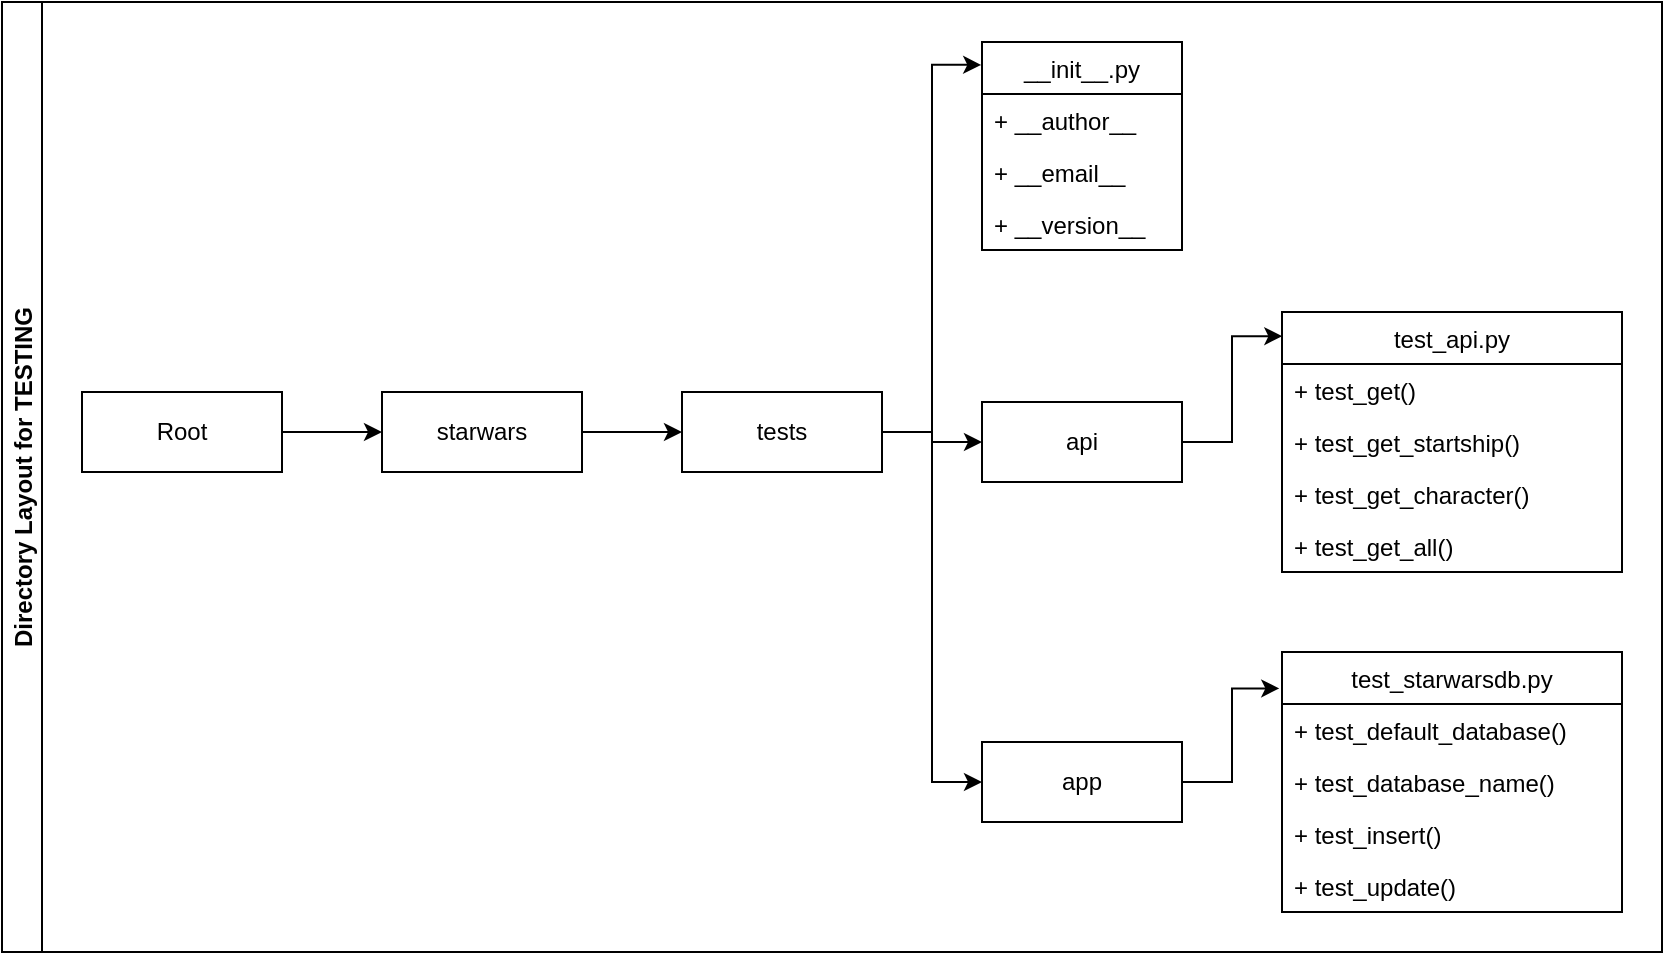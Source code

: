 <mxfile version="15.4.0" type="device"><diagram id="C5RBs43oDa-KdzZeNtuy" name="API"><mxGraphModel dx="460" dy="756" grid="1" gridSize="10" guides="1" tooltips="1" connect="1" arrows="1" fold="1" page="1" pageScale="1" pageWidth="827" pageHeight="1169" math="0" shadow="0"><root><mxCell id="WIyWlLk6GJQsqaUBKTNV-0"/><mxCell id="WIyWlLk6GJQsqaUBKTNV-1" parent="WIyWlLk6GJQsqaUBKTNV-0"/><mxCell id="MdvjDa8ESw3sR7jYtuU--0" value="Directory Layout for TESTING" style="swimlane;startSize=20;horizontal=0;childLayout=treeLayout;horizontalTree=1;resizable=0;containerType=tree;" parent="WIyWlLk6GJQsqaUBKTNV-1" vertex="1"><mxGeometry x="50" y="90" width="830" height="475" as="geometry"/></mxCell><mxCell id="MdvjDa8ESw3sR7jYtuU--1" value="Root" style="whiteSpace=wrap;html=1;" parent="MdvjDa8ESw3sR7jYtuU--0" vertex="1"><mxGeometry x="40" y="195" width="100" height="40" as="geometry"/></mxCell><mxCell id="MdvjDa8ESw3sR7jYtuU--2" value="starwars" style="whiteSpace=wrap;html=1;" parent="MdvjDa8ESw3sR7jYtuU--0" vertex="1"><mxGeometry x="190" y="195" width="100" height="40" as="geometry"/></mxCell><mxCell id="MdvjDa8ESw3sR7jYtuU--3" value="" style="edgeStyle=elbowEdgeStyle;elbow=horizontal;html=1;rounded=0;" parent="MdvjDa8ESw3sR7jYtuU--0" source="MdvjDa8ESw3sR7jYtuU--1" target="MdvjDa8ESw3sR7jYtuU--2" edge="1"><mxGeometry relative="1" as="geometry"/></mxCell><mxCell id="y2xkosoUw0gqo0xpzb8Y-15" style="edgeStyle=orthogonalEdgeStyle;rounded=0;orthogonalLoop=1;jettySize=auto;html=1;entryX=-0.004;entryY=0.11;entryDx=0;entryDy=0;entryPerimeter=0;" edge="1" parent="MdvjDa8ESw3sR7jYtuU--0" source="MdvjDa8ESw3sR7jYtuU--7" target="MdvjDa8ESw3sR7jYtuU--49"><mxGeometry relative="1" as="geometry"/></mxCell><mxCell id="y2xkosoUw0gqo0xpzb8Y-16" style="edgeStyle=orthogonalEdgeStyle;rounded=0;orthogonalLoop=1;jettySize=auto;html=1;entryX=0;entryY=0.5;entryDx=0;entryDy=0;" edge="1" parent="MdvjDa8ESw3sR7jYtuU--0" source="MdvjDa8ESw3sR7jYtuU--7" target="y2xkosoUw0gqo0xpzb8Y-4"><mxGeometry relative="1" as="geometry"/></mxCell><mxCell id="y2xkosoUw0gqo0xpzb8Y-17" style="edgeStyle=orthogonalEdgeStyle;rounded=0;orthogonalLoop=1;jettySize=auto;html=1;entryX=0;entryY=0.5;entryDx=0;entryDy=0;" edge="1" parent="MdvjDa8ESw3sR7jYtuU--0" source="MdvjDa8ESw3sR7jYtuU--7" target="y2xkosoUw0gqo0xpzb8Y-13"><mxGeometry relative="1" as="geometry"/></mxCell><mxCell id="MdvjDa8ESw3sR7jYtuU--7" value="tests" style="whiteSpace=wrap;html=1;" parent="MdvjDa8ESw3sR7jYtuU--0" vertex="1"><mxGeometry x="340" y="195" width="100" height="40" as="geometry"/></mxCell><mxCell id="MdvjDa8ESw3sR7jYtuU--8" style="edgeStyle=orthogonalEdgeStyle;rounded=0;orthogonalLoop=1;jettySize=auto;html=1;" parent="MdvjDa8ESw3sR7jYtuU--0" source="MdvjDa8ESw3sR7jYtuU--2" target="MdvjDa8ESw3sR7jYtuU--7" edge="1"><mxGeometry relative="1" as="geometry"/></mxCell><mxCell id="MdvjDa8ESw3sR7jYtuU--49" value="__init__.py" style="swimlane;fontStyle=0;childLayout=stackLayout;horizontal=1;startSize=26;fillColor=none;horizontalStack=0;resizeParent=1;resizeParentMax=0;resizeLast=0;collapsible=1;marginBottom=0;" parent="MdvjDa8ESw3sR7jYtuU--0" vertex="1"><mxGeometry x="490" y="20" width="100" height="104" as="geometry"/></mxCell><mxCell id="MdvjDa8ESw3sR7jYtuU--50" value="+ __author__" style="text;strokeColor=none;fillColor=none;align=left;verticalAlign=top;spacingLeft=4;spacingRight=4;overflow=hidden;rotatable=0;points=[[0,0.5],[1,0.5]];portConstraint=eastwest;" parent="MdvjDa8ESw3sR7jYtuU--49" vertex="1"><mxGeometry y="26" width="100" height="26" as="geometry"/></mxCell><mxCell id="MdvjDa8ESw3sR7jYtuU--51" value="+ __email__" style="text;strokeColor=none;fillColor=none;align=left;verticalAlign=top;spacingLeft=4;spacingRight=4;overflow=hidden;rotatable=0;points=[[0,0.5],[1,0.5]];portConstraint=eastwest;" parent="MdvjDa8ESw3sR7jYtuU--49" vertex="1"><mxGeometry y="52" width="100" height="26" as="geometry"/></mxCell><mxCell id="MdvjDa8ESw3sR7jYtuU--52" value="+ __version__" style="text;strokeColor=none;fillColor=none;align=left;verticalAlign=top;spacingLeft=4;spacingRight=4;overflow=hidden;rotatable=0;points=[[0,0.5],[1,0.5]];portConstraint=eastwest;" parent="MdvjDa8ESw3sR7jYtuU--49" vertex="1"><mxGeometry y="78" width="100" height="26" as="geometry"/></mxCell><mxCell id="y2xkosoUw0gqo0xpzb8Y-18" style="edgeStyle=orthogonalEdgeStyle;rounded=0;orthogonalLoop=1;jettySize=auto;html=1;entryX=0.001;entryY=0.093;entryDx=0;entryDy=0;entryPerimeter=0;" edge="1" parent="MdvjDa8ESw3sR7jYtuU--0" source="y2xkosoUw0gqo0xpzb8Y-4" target="MdvjDa8ESw3sR7jYtuU--54"><mxGeometry relative="1" as="geometry"/></mxCell><mxCell id="y2xkosoUw0gqo0xpzb8Y-4" value="api" style="whiteSpace=wrap;html=1;" vertex="1" parent="MdvjDa8ESw3sR7jYtuU--0"><mxGeometry x="490" y="200" width="100" height="40" as="geometry"/></mxCell><mxCell id="y2xkosoUw0gqo0xpzb8Y-20" style="edgeStyle=orthogonalEdgeStyle;rounded=0;orthogonalLoop=1;jettySize=auto;html=1;entryX=-0.008;entryY=0.14;entryDx=0;entryDy=0;entryPerimeter=0;" edge="1" parent="MdvjDa8ESw3sR7jYtuU--0" source="y2xkosoUw0gqo0xpzb8Y-13" target="MdvjDa8ESw3sR7jYtuU--58"><mxGeometry relative="1" as="geometry"/></mxCell><mxCell id="y2xkosoUw0gqo0xpzb8Y-13" value="app" style="whiteSpace=wrap;html=1;" vertex="1" parent="MdvjDa8ESw3sR7jYtuU--0"><mxGeometry x="490" y="370" width="100" height="40" as="geometry"/></mxCell><mxCell id="MdvjDa8ESw3sR7jYtuU--54" value="test_api.py" style="swimlane;fontStyle=0;childLayout=stackLayout;horizontal=1;startSize=26;fillColor=none;horizontalStack=0;resizeParent=1;resizeParentMax=0;resizeLast=0;collapsible=1;marginBottom=0;" parent="MdvjDa8ESw3sR7jYtuU--0" vertex="1"><mxGeometry x="640" y="155" width="170" height="130" as="geometry"/></mxCell><mxCell id="MdvjDa8ESw3sR7jYtuU--63" value="+ test_get()" style="text;strokeColor=none;fillColor=none;align=left;verticalAlign=top;spacingLeft=4;spacingRight=4;overflow=hidden;rotatable=0;points=[[0,0.5],[1,0.5]];portConstraint=eastwest;" parent="MdvjDa8ESw3sR7jYtuU--54" vertex="1"><mxGeometry y="26" width="170" height="26" as="geometry"/></mxCell><mxCell id="MdvjDa8ESw3sR7jYtuU--55" value="+ test_get_startship()" style="text;strokeColor=none;fillColor=none;align=left;verticalAlign=top;spacingLeft=4;spacingRight=4;overflow=hidden;rotatable=0;points=[[0,0.5],[1,0.5]];portConstraint=eastwest;" parent="MdvjDa8ESw3sR7jYtuU--54" vertex="1"><mxGeometry y="52" width="170" height="26" as="geometry"/></mxCell><mxCell id="MdvjDa8ESw3sR7jYtuU--56" value="+ test_get_character()" style="text;strokeColor=none;fillColor=none;align=left;verticalAlign=top;spacingLeft=4;spacingRight=4;overflow=hidden;rotatable=0;points=[[0,0.5],[1,0.5]];portConstraint=eastwest;" parent="MdvjDa8ESw3sR7jYtuU--54" vertex="1"><mxGeometry y="78" width="170" height="26" as="geometry"/></mxCell><mxCell id="MdvjDa8ESw3sR7jYtuU--62" value="+ test_get_all()" style="text;strokeColor=none;fillColor=none;align=left;verticalAlign=top;spacingLeft=4;spacingRight=4;overflow=hidden;rotatable=0;points=[[0,0.5],[1,0.5]];portConstraint=eastwest;" parent="MdvjDa8ESw3sR7jYtuU--54" vertex="1"><mxGeometry y="104" width="170" height="26" as="geometry"/></mxCell><mxCell id="MdvjDa8ESw3sR7jYtuU--58" value="test_starwarsdb.py" style="swimlane;fontStyle=0;childLayout=stackLayout;horizontal=1;startSize=26;fillColor=none;horizontalStack=0;resizeParent=1;resizeParentMax=0;resizeLast=0;collapsible=1;marginBottom=0;" parent="MdvjDa8ESw3sR7jYtuU--0" vertex="1"><mxGeometry x="640" y="325" width="170" height="130" as="geometry"/></mxCell><mxCell id="MdvjDa8ESw3sR7jYtuU--59" value="+ test_default_database()" style="text;strokeColor=none;fillColor=none;align=left;verticalAlign=top;spacingLeft=4;spacingRight=4;overflow=hidden;rotatable=0;points=[[0,0.5],[1,0.5]];portConstraint=eastwest;" parent="MdvjDa8ESw3sR7jYtuU--58" vertex="1"><mxGeometry y="26" width="170" height="26" as="geometry"/></mxCell><mxCell id="MdvjDa8ESw3sR7jYtuU--60" value="+ test_database_name()" style="text;strokeColor=none;fillColor=none;align=left;verticalAlign=top;spacingLeft=4;spacingRight=4;overflow=hidden;rotatable=0;points=[[0,0.5],[1,0.5]];portConstraint=eastwest;" parent="MdvjDa8ESw3sR7jYtuU--58" vertex="1"><mxGeometry y="52" width="170" height="26" as="geometry"/></mxCell><mxCell id="y2xkosoUw0gqo0xpzb8Y-21" value="+ test_insert()" style="text;strokeColor=none;fillColor=none;align=left;verticalAlign=top;spacingLeft=4;spacingRight=4;overflow=hidden;rotatable=0;points=[[0,0.5],[1,0.5]];portConstraint=eastwest;" vertex="1" parent="MdvjDa8ESw3sR7jYtuU--58"><mxGeometry y="78" width="170" height="26" as="geometry"/></mxCell><mxCell id="y2xkosoUw0gqo0xpzb8Y-22" value="+ test_update()" style="text;strokeColor=none;fillColor=none;align=left;verticalAlign=top;spacingLeft=4;spacingRight=4;overflow=hidden;rotatable=0;points=[[0,0.5],[1,0.5]];portConstraint=eastwest;" vertex="1" parent="MdvjDa8ESw3sR7jYtuU--58"><mxGeometry y="104" width="170" height="26" as="geometry"/></mxCell></root></mxGraphModel></diagram></mxfile>